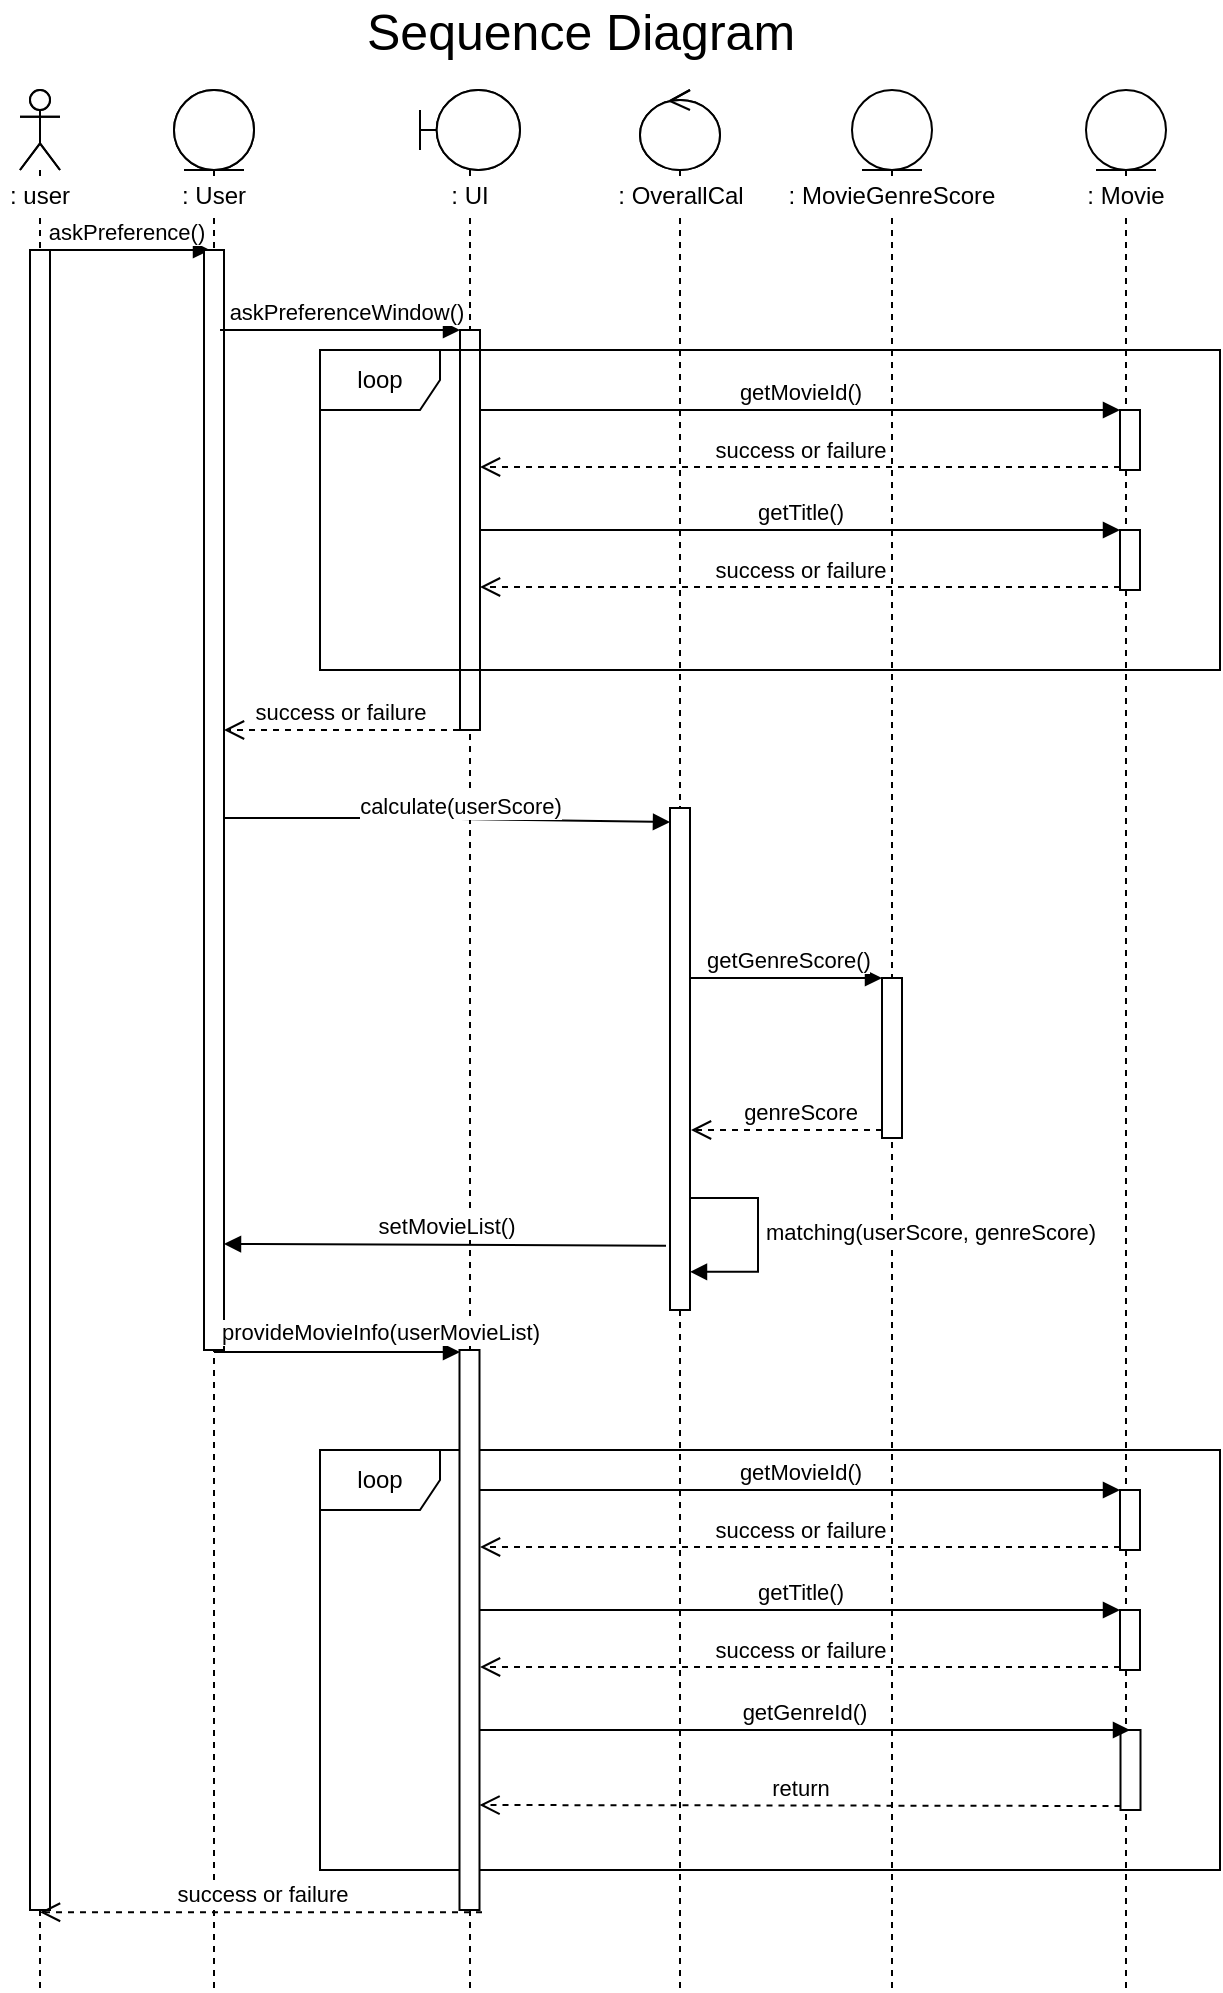 <mxfile version="14.6.6" type="device"><diagram id="moom2gVjOwOeXdbiakgf" name="Page-1"><mxGraphModel dx="977" dy="527" grid="1" gridSize="10" guides="1" tooltips="1" connect="1" arrows="1" fold="1" page="1" pageScale="1" pageWidth="827" pageHeight="1169" math="0" shadow="0"><root><mxCell id="0"/><mxCell id="1" parent="0"/><mxCell id="O_7VCP1nrRZKWjGK1bl--9" value="loop" style="shape=umlFrame;whiteSpace=wrap;html=1;fillColor=#FFFFFF;" parent="1" vertex="1"><mxGeometry x="269" y="780" width="450" height="210" as="geometry"/></mxCell><mxCell id="11w9PNeg1Hz6SsXxmqC0-40" value="" style="shape=umlLifeline;participant=umlEntity;perimeter=lifelinePerimeter;whiteSpace=wrap;html=1;container=1;collapsible=0;recursiveResize=0;verticalAlign=top;spacingTop=36;outlineConnect=0;fillColor=#FFFFFF;" parent="1" vertex="1"><mxGeometry x="652" y="100" width="40" height="950" as="geometry"/></mxCell><mxCell id="O_7VCP1nrRZKWjGK1bl--6" value="" style="html=1;points=[];perimeter=orthogonalPerimeter;" parent="11w9PNeg1Hz6SsXxmqC0-40" vertex="1"><mxGeometry x="17.25" y="820" width="10" height="40" as="geometry"/></mxCell><mxCell id="O_7VCP1nrRZKWjGK1bl--7" value="getGenreId()" style="html=1;verticalAlign=bottom;endArrow=block;" parent="11w9PNeg1Hz6SsXxmqC0-40" source="O_7VCP1nrRZKWjGK1bl--5" edge="1"><mxGeometry relative="1" as="geometry"><mxPoint x="-313.25" y="810" as="sourcePoint"/><mxPoint x="22" y="820" as="targetPoint"/></mxGeometry></mxCell><mxCell id="11w9PNeg1Hz6SsXxmqC0-39" value="" style="shape=umlLifeline;participant=umlControl;perimeter=lifelinePerimeter;whiteSpace=wrap;html=1;container=1;collapsible=0;recursiveResize=0;verticalAlign=top;spacingTop=36;outlineConnect=0;fillColor=#FFFFFF;" parent="1" vertex="1"><mxGeometry x="429" y="100" width="40" height="300" as="geometry"/></mxCell><mxCell id="11w9PNeg1Hz6SsXxmqC0-2" value="" style="shape=umlLifeline;participant=umlActor;perimeter=lifelinePerimeter;whiteSpace=wrap;html=1;container=1;collapsible=0;recursiveResize=0;verticalAlign=top;spacingTop=36;outlineConnect=0;" parent="1" vertex="1"><mxGeometry x="119" y="100" width="20" height="300" as="geometry"/></mxCell><mxCell id="11w9PNeg1Hz6SsXxmqC0-4" value="" style="shape=umlLifeline;participant=umlBoundary;perimeter=lifelinePerimeter;whiteSpace=wrap;html=1;container=1;collapsible=0;recursiveResize=0;verticalAlign=top;spacingTop=36;outlineConnect=0;size=40;" parent="1" vertex="1"><mxGeometry x="319" y="100" width="50" height="300" as="geometry"/></mxCell><mxCell id="11w9PNeg1Hz6SsXxmqC0-5" value="askPreference()" style="html=1;verticalAlign=bottom;endArrow=block;" parent="1" source="11w9PNeg1Hz6SsXxmqC0-2" edge="1"><mxGeometry width="80" relative="1" as="geometry"><mxPoint x="129" y="180" as="sourcePoint"/><mxPoint x="214" y="180" as="targetPoint"/></mxGeometry></mxCell><mxCell id="11w9PNeg1Hz6SsXxmqC0-31" value=": Movie" style="text;html=1;align=center;verticalAlign=middle;whiteSpace=wrap;rounded=0;fillColor=#FFFFFF;" parent="1" vertex="1"><mxGeometry x="649" y="143" width="46" height="20" as="geometry"/></mxCell><mxCell id="11w9PNeg1Hz6SsXxmqC0-37" value="" style="shape=umlLifeline;participant=umlEntity;perimeter=lifelinePerimeter;whiteSpace=wrap;html=1;container=1;collapsible=0;recursiveResize=0;verticalAlign=top;spacingTop=36;outlineConnect=0;fillColor=#FFFFFF;" parent="1" vertex="1"><mxGeometry x="196" y="100" width="40" height="300" as="geometry"/></mxCell><mxCell id="11w9PNeg1Hz6SsXxmqC0-38" value="" style="shape=umlLifeline;participant=umlEntity;perimeter=lifelinePerimeter;whiteSpace=wrap;html=1;container=1;collapsible=0;recursiveResize=0;verticalAlign=top;spacingTop=36;outlineConnect=0;fillColor=#FFFFFF;" parent="1" vertex="1"><mxGeometry x="535" y="100" width="40" height="950" as="geometry"/></mxCell><mxCell id="11w9PNeg1Hz6SsXxmqC0-47" value="" style="html=1;points=[];perimeter=orthogonalPerimeter;fillColor=#FFFFFF;" parent="11w9PNeg1Hz6SsXxmqC0-38" vertex="1"><mxGeometry x="15" y="444" width="10" height="80" as="geometry"/></mxCell><mxCell id="11w9PNeg1Hz6SsXxmqC0-50" value="" style="shape=umlLifeline;participant=umlActor;perimeter=lifelinePerimeter;whiteSpace=wrap;html=1;container=1;collapsible=0;recursiveResize=0;verticalAlign=top;spacingTop=36;outlineConnect=0;" parent="11w9PNeg1Hz6SsXxmqC0-38" vertex="1"><mxGeometry x="-416" width="20" height="950" as="geometry"/></mxCell><mxCell id="11w9PNeg1Hz6SsXxmqC0-61" value="" style="html=1;points=[];perimeter=orthogonalPerimeter;fillColor=#FFFFFF;" parent="11w9PNeg1Hz6SsXxmqC0-50" vertex="1"><mxGeometry x="5" y="80" width="10" height="830" as="geometry"/></mxCell><mxCell id="11w9PNeg1Hz6SsXxmqC0-51" value="" style="shape=umlLifeline;participant=umlEntity;perimeter=lifelinePerimeter;whiteSpace=wrap;html=1;container=1;collapsible=0;recursiveResize=0;verticalAlign=top;spacingTop=36;outlineConnect=0;fillColor=#FFFFFF;" parent="11w9PNeg1Hz6SsXxmqC0-38" vertex="1"><mxGeometry x="-339" width="40" height="950" as="geometry"/></mxCell><mxCell id="11w9PNeg1Hz6SsXxmqC0-62" value="" style="html=1;points=[];perimeter=orthogonalPerimeter;fillColor=#FFFFFF;" parent="11w9PNeg1Hz6SsXxmqC0-51" vertex="1"><mxGeometry x="15" y="80" width="10" height="550" as="geometry"/></mxCell><mxCell id="11w9PNeg1Hz6SsXxmqC0-52" value="" style="shape=umlLifeline;participant=umlBoundary;perimeter=lifelinePerimeter;whiteSpace=wrap;html=1;container=1;collapsible=0;recursiveResize=0;verticalAlign=top;spacingTop=36;outlineConnect=0;size=40;" parent="11w9PNeg1Hz6SsXxmqC0-38" vertex="1"><mxGeometry x="-216" width="50" height="950" as="geometry"/></mxCell><mxCell id="11w9PNeg1Hz6SsXxmqC0-64" value="" style="html=1;points=[];perimeter=orthogonalPerimeter;fillColor=#FFFFFF;" parent="11w9PNeg1Hz6SsXxmqC0-52" vertex="1"><mxGeometry x="20" y="120" width="10" height="200" as="geometry"/></mxCell><mxCell id="O_7VCP1nrRZKWjGK1bl--5" value="" style="html=1;points=[];perimeter=orthogonalPerimeter;" parent="11w9PNeg1Hz6SsXxmqC0-52" vertex="1"><mxGeometry x="19.75" y="630" width="10" height="280" as="geometry"/></mxCell><mxCell id="11w9PNeg1Hz6SsXxmqC0-54" value="" style="shape=umlLifeline;participant=umlControl;perimeter=lifelinePerimeter;whiteSpace=wrap;html=1;container=1;collapsible=0;recursiveResize=0;verticalAlign=top;spacingTop=36;outlineConnect=0;fillColor=#FFFFFF;" parent="11w9PNeg1Hz6SsXxmqC0-38" vertex="1"><mxGeometry x="-106" width="40" height="950" as="geometry"/></mxCell><mxCell id="11w9PNeg1Hz6SsXxmqC0-68" value="" style="html=1;points=[];perimeter=orthogonalPerimeter;fillColor=#FFFFFF;" parent="11w9PNeg1Hz6SsXxmqC0-54" vertex="1"><mxGeometry x="15" y="359" width="10" height="251" as="geometry"/></mxCell><mxCell id="11w9PNeg1Hz6SsXxmqC0-65" value="askPreferenceWindow()" style="html=1;verticalAlign=bottom;endArrow=block;entryX=0;entryY=0;" parent="11w9PNeg1Hz6SsXxmqC0-38" target="11w9PNeg1Hz6SsXxmqC0-64" edge="1"><mxGeometry x="0.028" relative="1" as="geometry"><mxPoint x="-316" y="120" as="sourcePoint"/><mxPoint x="1" as="offset"/></mxGeometry></mxCell><mxCell id="11w9PNeg1Hz6SsXxmqC0-66" value="success or failure" style="html=1;verticalAlign=bottom;endArrow=open;dashed=1;endSize=8;exitX=0;exitY=0.95;" parent="11w9PNeg1Hz6SsXxmqC0-38" edge="1"><mxGeometry x="0.061" relative="1" as="geometry"><mxPoint x="-314" y="320" as="targetPoint"/><mxPoint x="-190.5" y="320" as="sourcePoint"/><mxPoint as="offset"/></mxGeometry></mxCell><mxCell id="11w9PNeg1Hz6SsXxmqC0-70" value="setMovieList()" style="html=1;verticalAlign=bottom;endArrow=block;exitX=-0.2;exitY=0.872;exitDx=0;exitDy=0;exitPerimeter=0;" parent="11w9PNeg1Hz6SsXxmqC0-38" source="11w9PNeg1Hz6SsXxmqC0-68" edge="1"><mxGeometry width="80" relative="1" as="geometry"><mxPoint x="-96" y="577" as="sourcePoint"/><mxPoint x="-314" y="577" as="targetPoint"/></mxGeometry></mxCell><mxCell id="O_7VCP1nrRZKWjGK1bl--10" value="success or failure" style="html=1;verticalAlign=bottom;endArrow=open;dashed=1;endSize=8;exitX=1.125;exitY=1.004;exitDx=0;exitDy=0;exitPerimeter=0;" parent="11w9PNeg1Hz6SsXxmqC0-38" source="O_7VCP1nrRZKWjGK1bl--5" target="11w9PNeg1Hz6SsXxmqC0-50" edge="1"><mxGeometry relative="1" as="geometry"><mxPoint x="-186" y="880" as="sourcePoint"/><mxPoint x="-266" y="880" as="targetPoint"/></mxGeometry></mxCell><mxCell id="11w9PNeg1Hz6SsXxmqC0-28" value=": MovieGenreScore" style="text;html=1;align=center;verticalAlign=middle;whiteSpace=wrap;rounded=0;fillColor=#FFFFFF;" parent="1" vertex="1"><mxGeometry x="495" y="143" width="120" height="20" as="geometry"/></mxCell><mxCell id="11w9PNeg1Hz6SsXxmqC0-24" value=": UI" style="text;html=1;align=center;verticalAlign=middle;whiteSpace=wrap;rounded=0;fillColor=#FFFFFF;" parent="1" vertex="1"><mxGeometry x="324" y="143" width="40" height="20" as="geometry"/></mxCell><mxCell id="11w9PNeg1Hz6SsXxmqC0-22" value=": User" style="text;html=1;align=center;verticalAlign=middle;whiteSpace=wrap;rounded=0;fillColor=#FFFFFF;" parent="1" vertex="1"><mxGeometry x="196" y="143" width="40" height="20" as="geometry"/></mxCell><mxCell id="11w9PNeg1Hz6SsXxmqC0-48" value="getGenreScore()" style="html=1;verticalAlign=bottom;endArrow=block;entryX=0;entryY=0;" parent="1" target="11w9PNeg1Hz6SsXxmqC0-47" edge="1"><mxGeometry relative="1" as="geometry"><mxPoint x="454.5" y="544" as="sourcePoint"/></mxGeometry></mxCell><mxCell id="11w9PNeg1Hz6SsXxmqC0-49" value="genreScore" style="html=1;verticalAlign=bottom;endArrow=open;dashed=1;endSize=8;exitX=0;exitY=0.95;" parent="1" source="11w9PNeg1Hz6SsXxmqC0-47" edge="1"><mxGeometry x="-0.141" relative="1" as="geometry"><mxPoint x="454.5" y="620" as="targetPoint"/><mxPoint as="offset"/></mxGeometry></mxCell><mxCell id="11w9PNeg1Hz6SsXxmqC0-60" value="matching(userScore, genreScore)" style="edgeStyle=orthogonalEdgeStyle;html=1;align=left;spacingLeft=2;endArrow=block;rounded=0;entryX=1;entryY=0.924;entryDx=0;entryDy=0;entryPerimeter=0;" parent="1" target="11w9PNeg1Hz6SsXxmqC0-68" edge="1"><mxGeometry x="-0.038" relative="1" as="geometry"><mxPoint x="454" y="654" as="sourcePoint"/><Array as="points"><mxPoint x="488" y="654"/><mxPoint x="488" y="690"/></Array><mxPoint x="462.5" y="674" as="targetPoint"/><mxPoint as="offset"/></mxGeometry></mxCell><mxCell id="11w9PNeg1Hz6SsXxmqC0-67" value="calculate(userScore)" style="html=1;verticalAlign=bottom;endArrow=block;entryX=0;entryY=0.028;entryDx=0;entryDy=0;entryPerimeter=0;" parent="1" target="11w9PNeg1Hz6SsXxmqC0-68" edge="1"><mxGeometry x="0.059" y="-2" width="80" relative="1" as="geometry"><mxPoint x="221" y="464" as="sourcePoint"/><mxPoint x="439" y="464" as="targetPoint"/><Array as="points"><mxPoint x="304.5" y="464"/></Array><mxPoint as="offset"/></mxGeometry></mxCell><mxCell id="11w9PNeg1Hz6SsXxmqC0-77" value="loop" style="shape=umlFrame;whiteSpace=wrap;html=1;fillColor=#FFFFFF;" parent="1" vertex="1"><mxGeometry x="269" y="230" width="450" height="160" as="geometry"/></mxCell><mxCell id="11w9PNeg1Hz6SsXxmqC0-81" value="" style="html=1;points=[];perimeter=orthogonalPerimeter;fillColor=#FFFFFF;" parent="1" vertex="1"><mxGeometry x="669" y="260" width="10" height="30" as="geometry"/></mxCell><mxCell id="11w9PNeg1Hz6SsXxmqC0-82" value="getMovieId()" style="html=1;verticalAlign=bottom;endArrow=block;entryX=0;entryY=0;" parent="1" source="11w9PNeg1Hz6SsXxmqC0-64" target="11w9PNeg1Hz6SsXxmqC0-81" edge="1"><mxGeometry relative="1" as="geometry"><mxPoint x="599" y="260" as="sourcePoint"/></mxGeometry></mxCell><mxCell id="11w9PNeg1Hz6SsXxmqC0-83" value="success or failure" style="html=1;verticalAlign=bottom;endArrow=open;dashed=1;endSize=8;exitX=0;exitY=0.95;" parent="1" source="11w9PNeg1Hz6SsXxmqC0-81" target="11w9PNeg1Hz6SsXxmqC0-64" edge="1"><mxGeometry relative="1" as="geometry"><mxPoint x="599" y="336" as="targetPoint"/><mxPoint as="offset"/></mxGeometry></mxCell><mxCell id="11w9PNeg1Hz6SsXxmqC0-88" value="&lt;font style=&quot;font-size: 25px&quot;&gt;Sequence Diagram&lt;/font&gt;" style="text;html=1;align=center;verticalAlign=middle;resizable=0;points=[];autosize=1;strokeColor=none;" parent="1" vertex="1"><mxGeometry x="284" y="60" width="230" height="20" as="geometry"/></mxCell><mxCell id="11w9PNeg1Hz6SsXxmqC0-27" value=": user" style="text;html=1;align=center;verticalAlign=middle;whiteSpace=wrap;rounded=0;fillColor=#FFFFFF;" parent="1" vertex="1"><mxGeometry x="109" y="143" width="40" height="20" as="geometry"/></mxCell><mxCell id="11w9PNeg1Hz6SsXxmqC0-26" value=": OverallCal" style="text;html=1;align=center;verticalAlign=middle;whiteSpace=wrap;rounded=0;fillColor=#FFFFFF;" parent="1" vertex="1"><mxGeometry x="407.5" y="143" width="83" height="20" as="geometry"/></mxCell><mxCell id="O_7VCP1nrRZKWjGK1bl--1" value="provideMovieInfo(userMovieList)" style="html=1;verticalAlign=bottom;endArrow=block;" parent="1" edge="1"><mxGeometry x="0.35" y="1" width="80" relative="1" as="geometry"><mxPoint x="216" y="731" as="sourcePoint"/><mxPoint x="339" y="731" as="targetPoint"/><mxPoint as="offset"/></mxGeometry></mxCell><mxCell id="O_7VCP1nrRZKWjGK1bl--8" value="return" style="html=1;verticalAlign=bottom;endArrow=open;dashed=1;endSize=8;exitX=0;exitY=0.95;" parent="1" source="O_7VCP1nrRZKWjGK1bl--6" edge="1"><mxGeometry relative="1" as="geometry"><mxPoint x="348.75" y="957.5" as="targetPoint"/></mxGeometry></mxCell><mxCell id="O_7VCP1nrRZKWjGK1bl--12" value="" style="html=1;points=[];perimeter=orthogonalPerimeter;fillColor=#FFFFFF;" parent="1" vertex="1"><mxGeometry x="669" y="320" width="10" height="30" as="geometry"/></mxCell><mxCell id="O_7VCP1nrRZKWjGK1bl--13" value="getTitle()" style="html=1;verticalAlign=bottom;endArrow=block;entryX=0;entryY=0;" parent="1" target="O_7VCP1nrRZKWjGK1bl--12" edge="1"><mxGeometry relative="1" as="geometry"><mxPoint x="349" y="320" as="sourcePoint"/></mxGeometry></mxCell><mxCell id="O_7VCP1nrRZKWjGK1bl--14" value="success or failure" style="html=1;verticalAlign=bottom;endArrow=open;dashed=1;endSize=8;exitX=0;exitY=0.95;" parent="1" source="O_7VCP1nrRZKWjGK1bl--12" edge="1"><mxGeometry relative="1" as="geometry"><mxPoint x="349" y="348.5" as="targetPoint"/><mxPoint as="offset"/></mxGeometry></mxCell><mxCell id="O_7VCP1nrRZKWjGK1bl--28" value="" style="html=1;points=[];perimeter=orthogonalPerimeter;fillColor=#FFFFFF;" parent="1" vertex="1"><mxGeometry x="669" y="800" width="10" height="30" as="geometry"/></mxCell><mxCell id="O_7VCP1nrRZKWjGK1bl--29" value="getMovieId()" style="html=1;verticalAlign=bottom;endArrow=block;entryX=0;entryY=0;" parent="1" target="O_7VCP1nrRZKWjGK1bl--28" edge="1"><mxGeometry relative="1" as="geometry"><mxPoint x="349" y="800" as="sourcePoint"/></mxGeometry></mxCell><mxCell id="O_7VCP1nrRZKWjGK1bl--30" value="success or failure" style="html=1;verticalAlign=bottom;endArrow=open;dashed=1;endSize=8;exitX=0;exitY=0.95;" parent="1" source="O_7VCP1nrRZKWjGK1bl--28" edge="1"><mxGeometry relative="1" as="geometry"><mxPoint x="349" y="828.5" as="targetPoint"/><mxPoint as="offset"/></mxGeometry></mxCell><mxCell id="O_7VCP1nrRZKWjGK1bl--31" value="" style="html=1;points=[];perimeter=orthogonalPerimeter;fillColor=#FFFFFF;" parent="1" vertex="1"><mxGeometry x="669" y="860" width="10" height="30" as="geometry"/></mxCell><mxCell id="O_7VCP1nrRZKWjGK1bl--32" value="getTitle()" style="html=1;verticalAlign=bottom;endArrow=block;entryX=0;entryY=0;" parent="1" target="O_7VCP1nrRZKWjGK1bl--31" edge="1"><mxGeometry relative="1" as="geometry"><mxPoint x="349" y="860" as="sourcePoint"/></mxGeometry></mxCell><mxCell id="O_7VCP1nrRZKWjGK1bl--33" value="success or failure" style="html=1;verticalAlign=bottom;endArrow=open;dashed=1;endSize=8;exitX=0;exitY=0.95;" parent="1" source="O_7VCP1nrRZKWjGK1bl--31" edge="1"><mxGeometry relative="1" as="geometry"><mxPoint x="349" y="888.5" as="targetPoint"/><mxPoint as="offset"/></mxGeometry></mxCell></root></mxGraphModel></diagram></mxfile>